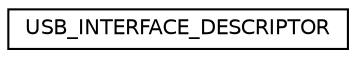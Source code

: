 digraph "Graphical Class Hierarchy"
{
  edge [fontname="Helvetica",fontsize="10",labelfontname="Helvetica",labelfontsize="10"];
  node [fontname="Helvetica",fontsize="10",shape=record];
  rankdir="LR";
  Node1 [label="USB_INTERFACE_DESCRIPTOR",height=0.2,width=0.4,color="black", fillcolor="white", style="filled",URL="$struct_u_s_b___i_n_t_e_r_f_a_c_e___d_e_s_c_r_i_p_t_o_r.html"];
}
